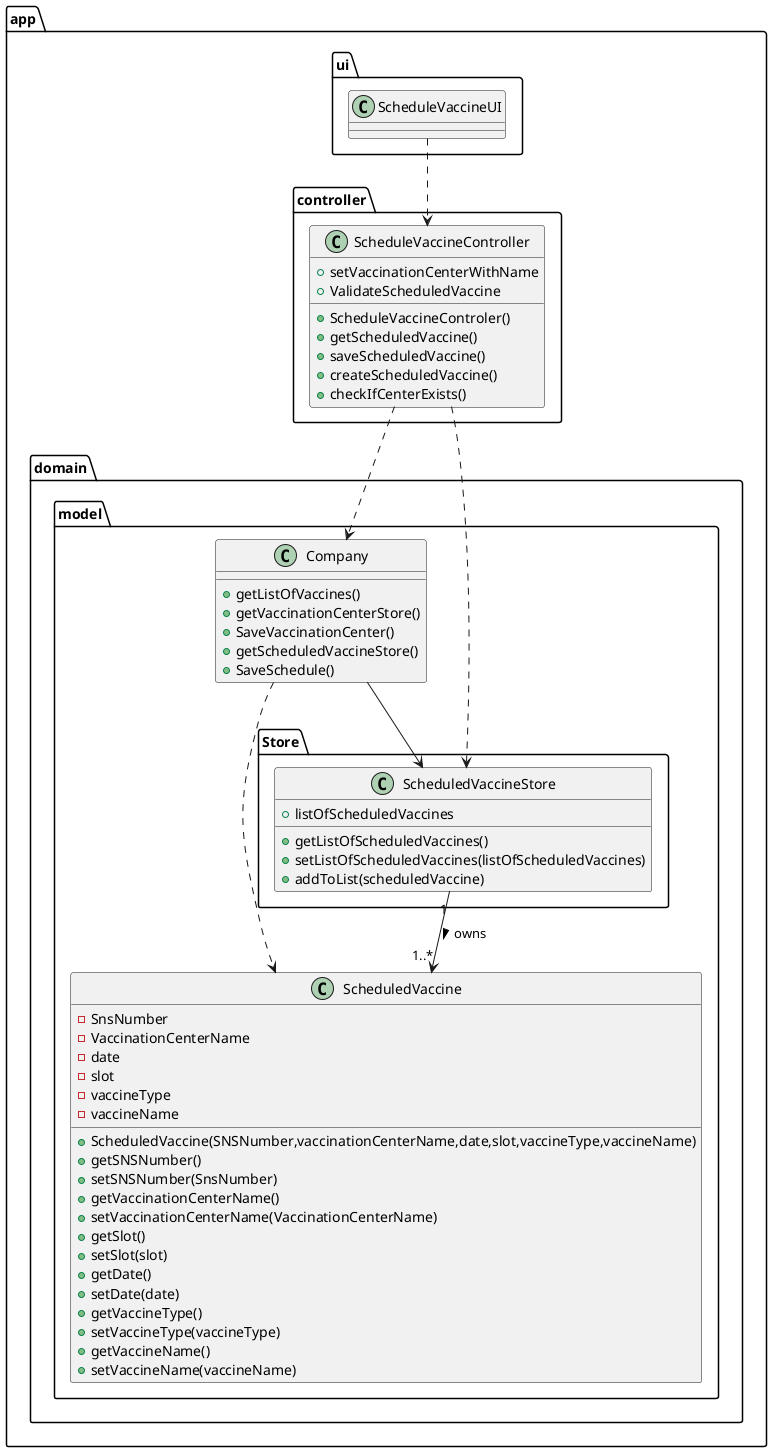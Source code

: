 @startuml
'https://plantuml.com/class-diagram

package app <<Folder>> {
package ui <<Folder>> {
class ScheduleVaccineUI {

    }
}

package controller <<Folder>> {
class ScheduleVaccineController {
+ ScheduleVaccineControler()
+ getScheduledVaccine()
+ saveScheduledVaccine()
+ createScheduledVaccine()
+ checkIfCenterExists()
+ setVaccinationCenterWithName
+ ValidateScheduledVaccine

}
}

package domain <<Folder>> {
package model <<Folder>> {
class Company {
+ getListOfVaccines()
+ getVaccinationCenterStore()
+ SaveVaccinationCenter()
+ getScheduledVaccineStore()
+ SaveSchedule()
}

class ScheduledVaccine {
- SnsNumber
- VaccinationCenterName
- date
- slot
- vaccineType
- vaccineName
+ ScheduledVaccine(SNSNumber,vaccinationCenterName,date,slot,vaccineType,vaccineName)
+ getSNSNumber()
+ setSNSNumber(SnsNumber)
+ getVaccinationCenterName()
+ setVaccinationCenterName(VaccinationCenterName)
+ getSlot()
+ setSlot(slot)
+ getDate()
+ setDate(date)
+ getVaccineType()
+ setVaccineType(vaccineType)
+ getVaccineName()
+ setVaccineName(vaccineName)
}

package Store <<Folder>> {
class ScheduledVaccineStore {
+ listOfScheduledVaccines
+ getListOfScheduledVaccines()
+ setListOfScheduledVaccines(listOfScheduledVaccines)
+ addToList(scheduledVaccine)

    }
   }
  }
 }



ScheduleVaccineUI ..> ScheduleVaccineController

ScheduleVaccineController ..> Company
ScheduleVaccineController ..> ScheduledVaccineStore


Company --> ScheduledVaccineStore
Company ..> ScheduledVaccine


ScheduledVaccineStore "1" --> "1..*" ScheduledVaccine: owns >

@enduml